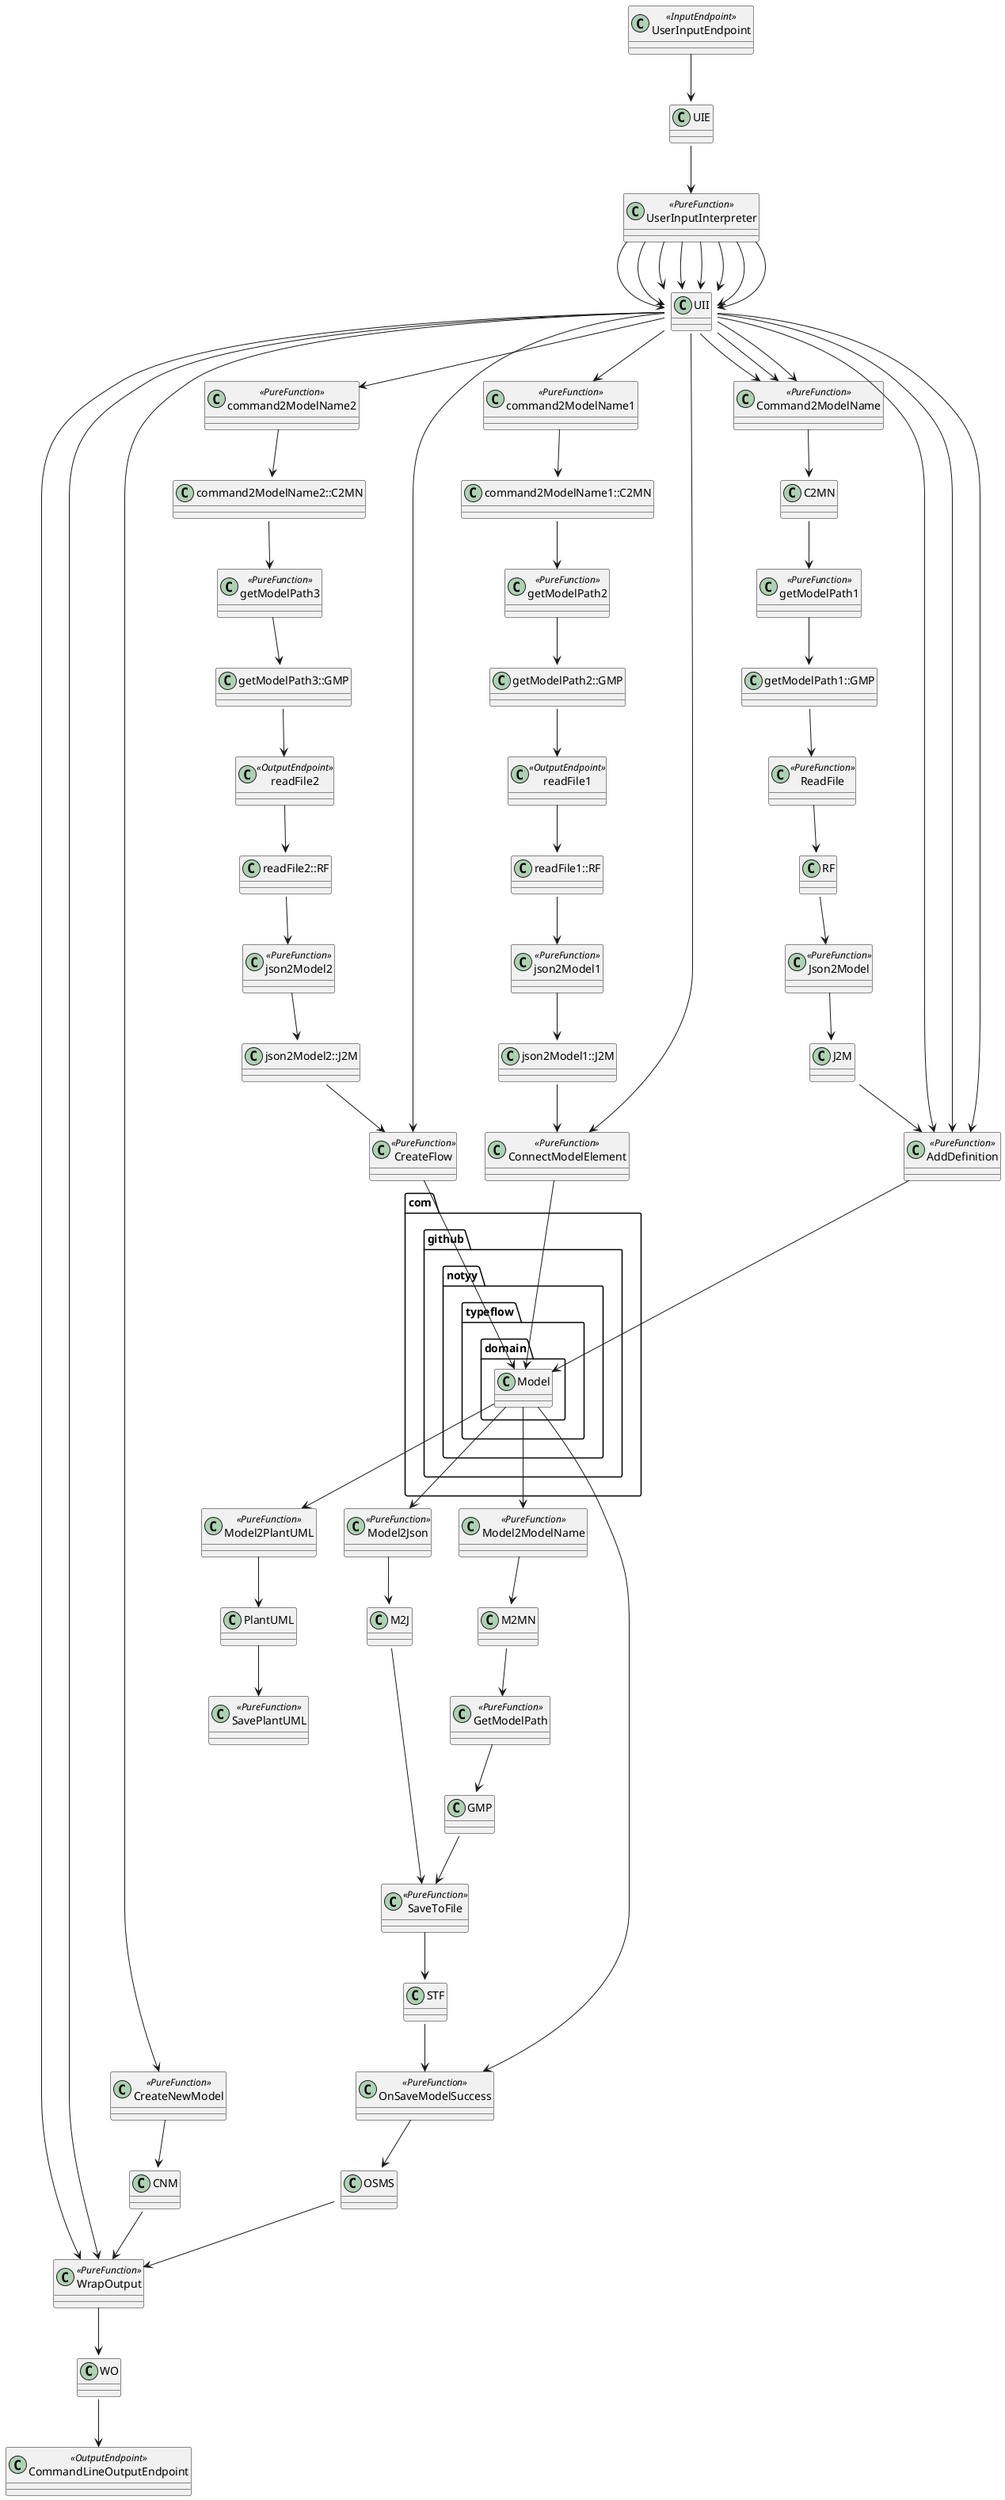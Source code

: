 
@startuml
class UserInputEndpoint <<InputEndpoint>>
class UserInputInterpreter <<PureFunction>>
class WrapOutput <<PureFunction>>
class CommandLineOutputEndpoint <<OutputEndpoint>>
class getModelPath1 <<PureFunction>>
class command2ModelName1 <<PureFunction>>
class getModelPath2 <<PureFunction>>
class readFile1 <<OutputEndpoint>>
class json2Model1 <<PureFunction>>
class command2ModelName2 <<PureFunction>>
class getModelPath3 <<PureFunction>>
class readFile2 <<OutputEndpoint>>
class json2Model2 <<PureFunction>>
class CreateNewModel <<PureFunction>>
class Command2ModelName <<PureFunction>>
class ReadFile <<PureFunction>>
class Json2Model <<PureFunction>>
class Model2Json <<PureFunction>>
class SaveToFile <<PureFunction>>
class OnSaveModelSuccess <<PureFunction>>
class AddDefinition <<PureFunction>>
class ConnectModelElement <<PureFunction>>
class Model2PlantUML <<PureFunction>>
class SavePlantUML <<PureFunction>>
class Model2ModelName <<PureFunction>>
class GetModelPath <<PureFunction>>
class CreateFlow <<PureFunction>>

UserInputEndpoint --> UIE::UserInput
UIE::UserInput --> UserInputInterpreter
UserInputInterpreter --> UII::UnknownCommand
UII::UnknownCommand --> WrapOutput
UserInputInterpreter --> UII::QuitCommand
UII::QuitCommand --> WrapOutput
UserInputInterpreter --> UII::CreateModelCommand
UII::CreateModelCommand --> CreateNewModel
CreateNewModel --> CNM::ModelCreationSuccess
CNM::ModelCreationSuccess --> WrapOutput
UserInputInterpreter --> UII::AddInputEndpointCommand
UII::AddInputEndpointCommand --> AddDefinition
UII::AddInputEndpointCommand --> Command2ModelName
UserInputInterpreter --> UII::AddFunctionCommand
UII::AddFunctionCommand --> AddDefinition
UII::AddFunctionCommand --> Command2ModelName
UserInputInterpreter --> UII::AddOutputEndpointCommand
UII::AddOutputEndpointCommand --> AddDefinition
UII::AddOutputEndpointCommand --> Command2ModelName
Command2ModelName --> C2MN::String
C2MN::String --> getModelPath1
getModelPath1 --> getModelPath1::GMP::Path
getModelPath1::GMP::Path --> ReadFile
ReadFile --> RF::String
RF::String --> Json2Model
Json2Model --> J2M::com.github.notyy.typeflow.domain.Model
J2M::com.github.notyy.typeflow.domain.Model --> AddDefinition
AddDefinition --> com.github.notyy.typeflow.domain.Model
com.github.notyy.typeflow.domain.Model --> Model2Json
com.github.notyy.typeflow.domain.Model --> Model2ModelName
com.github.notyy.typeflow.domain.Model --> OnSaveModelSuccess
com.github.notyy.typeflow.domain.Model --> Model2PlantUML
UserInputInterpreter --> UII::ConnectElementCommand
UII::ConnectElementCommand --> ConnectModelElement
UII::ConnectElementCommand --> command2ModelName1
command2ModelName1 --> command2ModelName1::C2MN::String
command2ModelName1::C2MN::String --> getModelPath2
getModelPath2 --> getModelPath2::GMP::Path
getModelPath2::GMP::Path --> readFile1
readFile1 --> readFile1::RF::String
readFile1::RF::String --> json2Model1
json2Model1 --> json2Model1::J2M::com.github.notyy.typeflow.domain.Model
json2Model1::J2M::com.github.notyy.typeflow.domain.Model --> ConnectModelElement
ConnectModelElement --> com.github.notyy.typeflow.domain.Model
UserInputInterpreter --> UII::CreateFlowCommand
UII::CreateFlowCommand --> CreateFlow
UII::CreateFlowCommand --> command2ModelName2
command2ModelName2 --> command2ModelName2::C2MN::String
command2ModelName2::C2MN::String --> getModelPath3
getModelPath3 --> getModelPath3::GMP::Path
getModelPath3::GMP::Path --> readFile2
readFile2 --> readFile2::RF::String
readFile2::RF::String --> json2Model2
json2Model2 --> json2Model2::J2M::com.github.notyy.typeflow.domain.Model
json2Model2::J2M::com.github.notyy.typeflow.domain.Model --> CreateFlow
CreateFlow --> com.github.notyy.typeflow.domain.Model
Model2ModelName --> M2MN::String
M2MN::String --> GetModelPath
GetModelPath --> GMP::Path
GMP::Path --> SaveToFile
Model2Json --> M2J::String
M2J::String --> SaveToFile
SaveToFile --> STF::Unit
STF::Unit --> OnSaveModelSuccess
OnSaveModelSuccess --> OSMS::ModelUpdateSuccess
OSMS::ModelUpdateSuccess --> WrapOutput
WrapOutput --> WO::WrappedOutput
WO::WrappedOutput --> CommandLineOutputEndpoint
Model2PlantUML --> PlantUML
PlantUML --> SavePlantUML
@enduml
